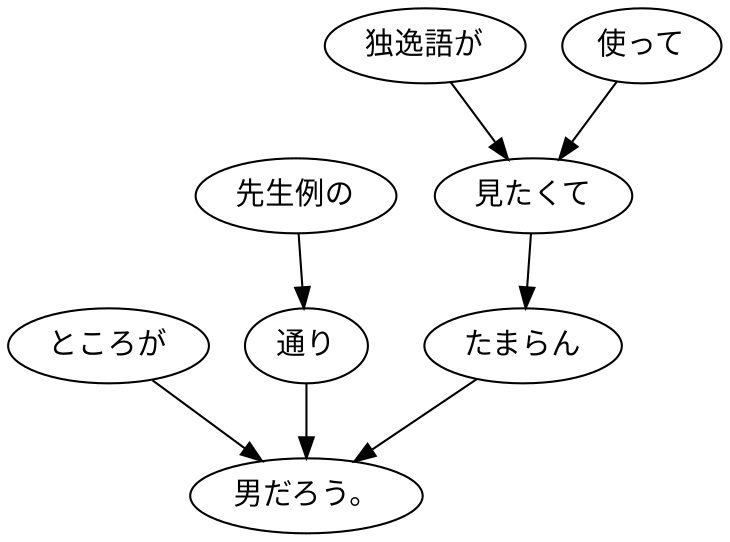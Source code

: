 digraph graph1556 {
	node0 [label="ところが"];
	node1 [label="先生例の"];
	node2 [label="通り"];
	node3 [label="独逸語が"];
	node4 [label="使って"];
	node5 [label="見たくて"];
	node6 [label="たまらん"];
	node7 [label="男だろう。"];
	node0 -> node7;
	node1 -> node2;
	node2 -> node7;
	node3 -> node5;
	node4 -> node5;
	node5 -> node6;
	node6 -> node7;
}
